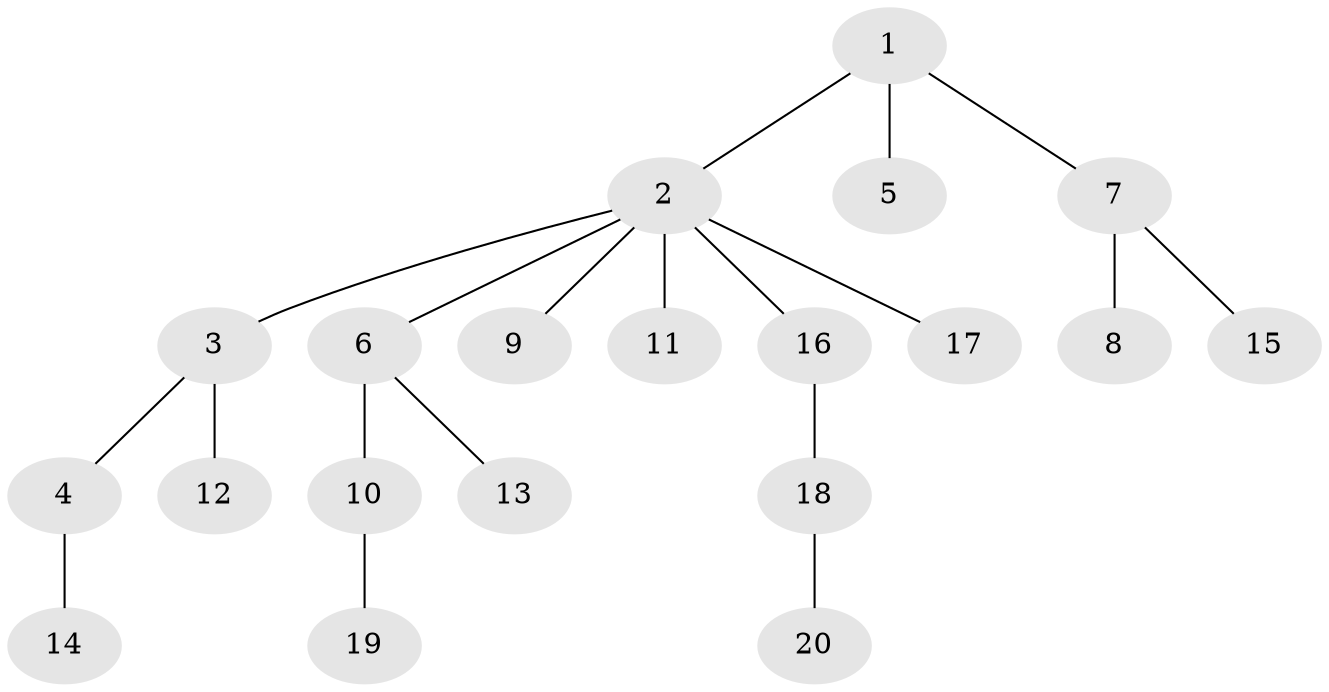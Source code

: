 // Generated by graph-tools (version 1.1) at 2025/46/02/15/25 05:46:28]
// undirected, 20 vertices, 19 edges
graph export_dot {
graph [start="1"]
  node [color=gray90,style=filled];
  1;
  2;
  3;
  4;
  5;
  6;
  7;
  8;
  9;
  10;
  11;
  12;
  13;
  14;
  15;
  16;
  17;
  18;
  19;
  20;
  1 -- 2;
  1 -- 5;
  1 -- 7;
  2 -- 3;
  2 -- 6;
  2 -- 9;
  2 -- 11;
  2 -- 16;
  2 -- 17;
  3 -- 4;
  3 -- 12;
  4 -- 14;
  6 -- 10;
  6 -- 13;
  7 -- 8;
  7 -- 15;
  10 -- 19;
  16 -- 18;
  18 -- 20;
}

